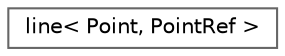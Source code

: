 digraph "Graphical Class Hierarchy"
{
 // LATEX_PDF_SIZE
  bgcolor="transparent";
  edge [fontname=Helvetica,fontsize=10,labelfontname=Helvetica,labelfontsize=10];
  node [fontname=Helvetica,fontsize=10,shape=box,height=0.2,width=0.4];
  rankdir="LR";
  Node0 [id="Node000000",label="line\< Point, PointRef \>",height=0.2,width=0.4,color="grey40", fillcolor="white", style="filled",URL="$classFoam_1_1line.html",tooltip="A line primitive."];
}
